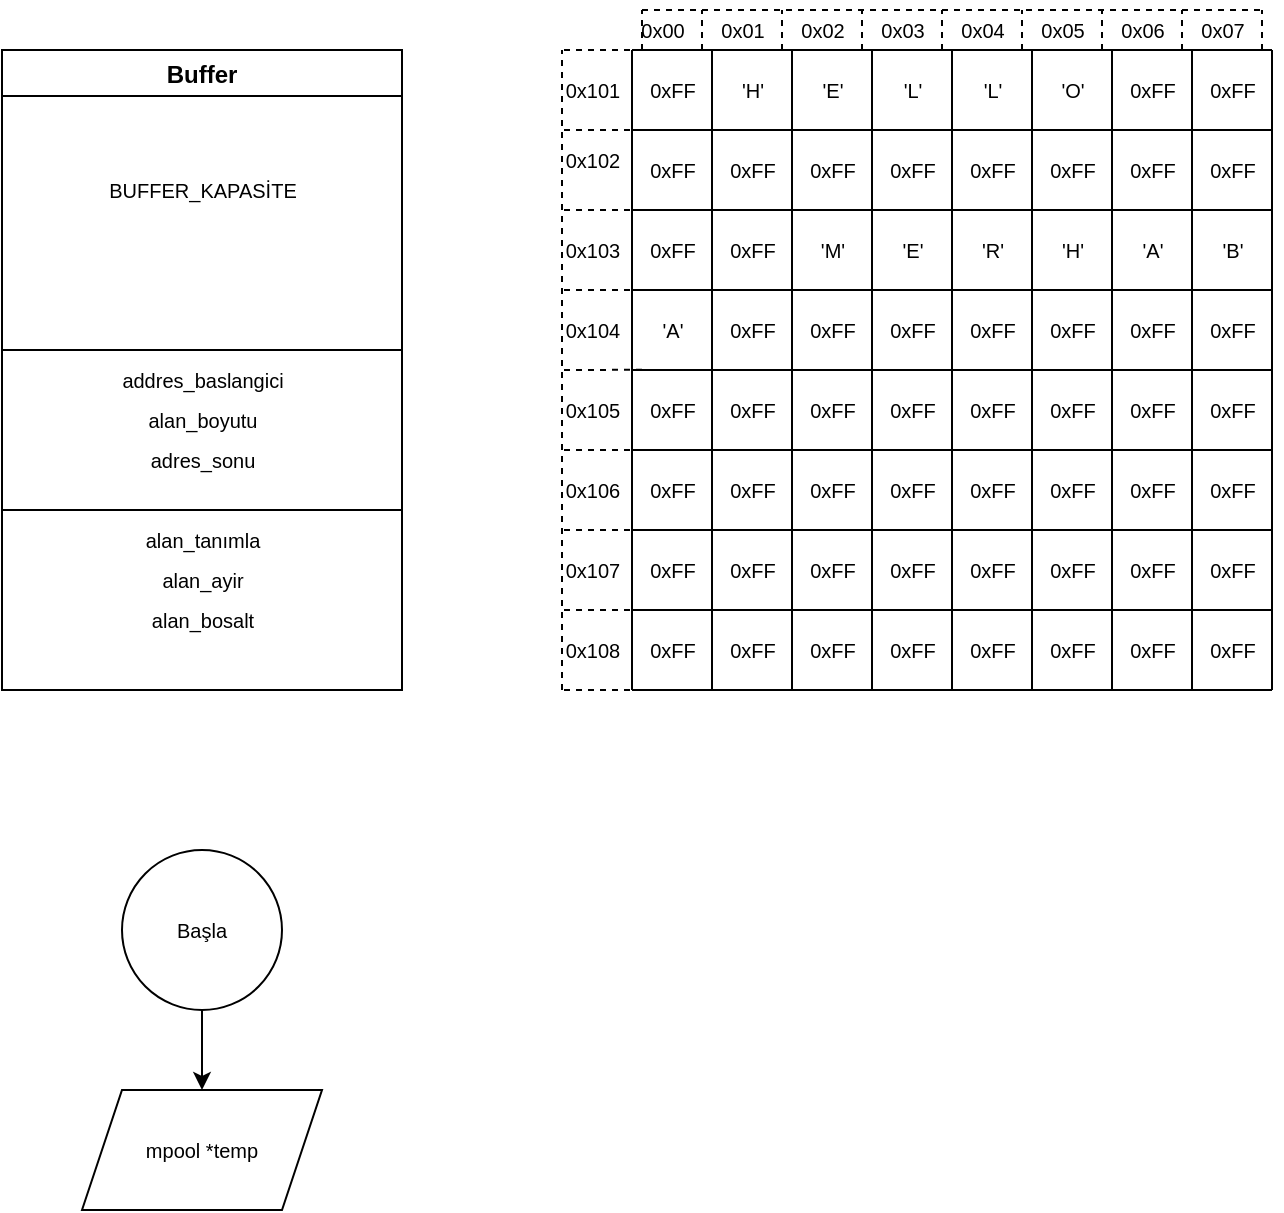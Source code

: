 <mxfile version="20.2.3" type="device"><diagram id="vnbhXjc6qAzqS4-SrgJC" name="Sayfa -1"><mxGraphModel dx="1178" dy="700" grid="1" gridSize="10" guides="1" tooltips="1" connect="1" arrows="1" fold="1" page="1" pageScale="1" pageWidth="827" pageHeight="1169" math="0" shadow="0"><root><mxCell id="0"/><mxCell id="1" parent="0"/><mxCell id="sNMOvqcMJQPz-h6b2QJm-8" value="Buffer" style="swimlane;" vertex="1" parent="1"><mxGeometry x="200" y="160" width="200" height="320" as="geometry"/></mxCell><mxCell id="sNMOvqcMJQPz-h6b2QJm-15" value="&lt;span style=&quot;font-size: 10px;&quot;&gt;alan_boyutu&lt;/span&gt;" style="text;html=1;align=center;verticalAlign=middle;resizable=0;points=[];autosize=1;strokeColor=none;fillColor=none;" vertex="1" parent="sNMOvqcMJQPz-h6b2QJm-8"><mxGeometry x="60" y="170" width="80" height="30" as="geometry"/></mxCell><mxCell id="sNMOvqcMJQPz-h6b2QJm-14" value="&lt;span style=&quot;font-size: 10px;&quot;&gt;addres_baslangici&lt;/span&gt;" style="text;html=1;align=center;verticalAlign=middle;resizable=0;points=[];autosize=1;strokeColor=none;fillColor=none;" vertex="1" parent="sNMOvqcMJQPz-h6b2QJm-8"><mxGeometry x="50" y="150" width="100" height="30" as="geometry"/></mxCell><mxCell id="sNMOvqcMJQPz-h6b2QJm-16" value="&lt;span style=&quot;font-size: 10px;&quot;&gt;adres_sonu&lt;/span&gt;" style="text;html=1;align=center;verticalAlign=middle;resizable=0;points=[];autosize=1;strokeColor=none;fillColor=none;" vertex="1" parent="sNMOvqcMJQPz-h6b2QJm-8"><mxGeometry x="60" y="190" width="80" height="30" as="geometry"/></mxCell><mxCell id="sNMOvqcMJQPz-h6b2QJm-17" value="alan_tanımla" style="text;html=1;align=center;verticalAlign=middle;resizable=0;points=[];autosize=1;strokeColor=none;fillColor=none;fontSize=10;" vertex="1" parent="sNMOvqcMJQPz-h6b2QJm-8"><mxGeometry x="60" y="230" width="80" height="30" as="geometry"/></mxCell><mxCell id="sNMOvqcMJQPz-h6b2QJm-18" value="alan_ayir" style="text;html=1;align=center;verticalAlign=middle;resizable=0;points=[];autosize=1;strokeColor=none;fillColor=none;fontSize=10;" vertex="1" parent="sNMOvqcMJQPz-h6b2QJm-8"><mxGeometry x="70" y="250" width="60" height="30" as="geometry"/></mxCell><mxCell id="sNMOvqcMJQPz-h6b2QJm-19" value="alan_bosalt" style="text;html=1;align=center;verticalAlign=middle;resizable=0;points=[];autosize=1;strokeColor=none;fillColor=none;fontSize=10;" vertex="1" parent="sNMOvqcMJQPz-h6b2QJm-8"><mxGeometry x="65" y="270" width="70" height="30" as="geometry"/></mxCell><mxCell id="sNMOvqcMJQPz-h6b2QJm-295" value="" style="endArrow=none;html=1;rounded=0;" edge="1" parent="sNMOvqcMJQPz-h6b2QJm-8"><mxGeometry width="50" height="50" relative="1" as="geometry"><mxPoint y="150" as="sourcePoint"/><mxPoint x="200" y="150" as="targetPoint"/><Array as="points"/></mxGeometry></mxCell><mxCell id="sNMOvqcMJQPz-h6b2QJm-296" value="BUFFER_KAPASİTE" style="text;html=1;align=center;verticalAlign=middle;resizable=0;points=[];autosize=1;strokeColor=none;fillColor=none;fontSize=10;" vertex="1" parent="sNMOvqcMJQPz-h6b2QJm-8"><mxGeometry x="40" y="55" width="120" height="30" as="geometry"/></mxCell><mxCell id="sNMOvqcMJQPz-h6b2QJm-13" value="" style="endArrow=none;html=1;rounded=0;" edge="1" parent="1"><mxGeometry width="50" height="50" relative="1" as="geometry"><mxPoint x="200" y="390" as="sourcePoint"/><mxPoint x="400" y="390" as="targetPoint"/><Array as="points"/></mxGeometry></mxCell><mxCell id="sNMOvqcMJQPz-h6b2QJm-254" value="" style="group" vertex="1" connectable="0" parent="1"><mxGeometry x="510" y="160" width="330" height="320" as="geometry"/></mxCell><mxCell id="sNMOvqcMJQPz-h6b2QJm-113" value="" style="group" vertex="1" connectable="0" parent="sNMOvqcMJQPz-h6b2QJm-254"><mxGeometry y="40" width="330" height="40" as="geometry"/></mxCell><mxCell id="sNMOvqcMJQPz-h6b2QJm-114" value="" style="endArrow=none;html=1;rounded=0;fontSize=10;" edge="1" parent="sNMOvqcMJQPz-h6b2QJm-113"><mxGeometry width="50" height="50" relative="1" as="geometry"><mxPoint x="5" as="sourcePoint"/><mxPoint x="325" as="targetPoint"/></mxGeometry></mxCell><mxCell id="sNMOvqcMJQPz-h6b2QJm-115" value="" style="endArrow=none;html=1;rounded=0;fontSize=10;" edge="1" parent="sNMOvqcMJQPz-h6b2QJm-113"><mxGeometry width="50" height="50" relative="1" as="geometry"><mxPoint x="5" y="40" as="sourcePoint"/><mxPoint x="5" as="targetPoint"/></mxGeometry></mxCell><mxCell id="sNMOvqcMJQPz-h6b2QJm-116" value="" style="endArrow=none;html=1;rounded=0;fontSize=10;" edge="1" parent="sNMOvqcMJQPz-h6b2QJm-113"><mxGeometry width="50" height="50" relative="1" as="geometry"><mxPoint x="5" y="40" as="sourcePoint"/><mxPoint x="325" y="40" as="targetPoint"/></mxGeometry></mxCell><mxCell id="sNMOvqcMJQPz-h6b2QJm-117" value="" style="endArrow=none;html=1;rounded=0;fontSize=10;" edge="1" parent="sNMOvqcMJQPz-h6b2QJm-113"><mxGeometry width="50" height="50" relative="1" as="geometry"><mxPoint x="45" y="40" as="sourcePoint"/><mxPoint x="45" as="targetPoint"/></mxGeometry></mxCell><mxCell id="sNMOvqcMJQPz-h6b2QJm-118" value="" style="endArrow=none;html=1;rounded=0;fontSize=10;" edge="1" parent="sNMOvqcMJQPz-h6b2QJm-113"><mxGeometry width="50" height="50" relative="1" as="geometry"><mxPoint x="85" y="40" as="sourcePoint"/><mxPoint x="85" as="targetPoint"/></mxGeometry></mxCell><mxCell id="sNMOvqcMJQPz-h6b2QJm-119" value="" style="endArrow=none;html=1;rounded=0;fontSize=10;" edge="1" parent="sNMOvqcMJQPz-h6b2QJm-113"><mxGeometry width="50" height="50" relative="1" as="geometry"><mxPoint x="125" y="40" as="sourcePoint"/><mxPoint x="125" as="targetPoint"/></mxGeometry></mxCell><mxCell id="sNMOvqcMJQPz-h6b2QJm-120" value="" style="endArrow=none;html=1;rounded=0;fontSize=10;" edge="1" parent="sNMOvqcMJQPz-h6b2QJm-113"><mxGeometry width="50" height="50" relative="1" as="geometry"><mxPoint x="165" y="40" as="sourcePoint"/><mxPoint x="165" as="targetPoint"/></mxGeometry></mxCell><mxCell id="sNMOvqcMJQPz-h6b2QJm-121" value="" style="endArrow=none;html=1;rounded=0;fontSize=10;" edge="1" parent="sNMOvqcMJQPz-h6b2QJm-113"><mxGeometry width="50" height="50" relative="1" as="geometry"><mxPoint x="205" y="40" as="sourcePoint"/><mxPoint x="205" as="targetPoint"/></mxGeometry></mxCell><mxCell id="sNMOvqcMJQPz-h6b2QJm-122" value="" style="endArrow=none;html=1;rounded=0;fontSize=10;" edge="1" parent="sNMOvqcMJQPz-h6b2QJm-113"><mxGeometry width="50" height="50" relative="1" as="geometry"><mxPoint x="245" y="40" as="sourcePoint"/><mxPoint x="245" as="targetPoint"/></mxGeometry></mxCell><mxCell id="sNMOvqcMJQPz-h6b2QJm-123" value="" style="endArrow=none;html=1;rounded=0;fontSize=10;" edge="1" parent="sNMOvqcMJQPz-h6b2QJm-113"><mxGeometry width="50" height="50" relative="1" as="geometry"><mxPoint x="285" y="40" as="sourcePoint"/><mxPoint x="285" as="targetPoint"/></mxGeometry></mxCell><mxCell id="sNMOvqcMJQPz-h6b2QJm-124" value="" style="endArrow=none;html=1;rounded=0;fontSize=10;" edge="1" parent="sNMOvqcMJQPz-h6b2QJm-113"><mxGeometry width="50" height="50" relative="1" as="geometry"><mxPoint x="325" y="40" as="sourcePoint"/><mxPoint x="325" as="targetPoint"/></mxGeometry></mxCell><mxCell id="sNMOvqcMJQPz-h6b2QJm-125" value="0xFF" style="text;html=1;align=center;verticalAlign=middle;resizable=0;points=[];autosize=1;strokeColor=none;fillColor=none;fontSize=10;" vertex="1" parent="sNMOvqcMJQPz-h6b2QJm-113"><mxGeometry y="5" width="50" height="30" as="geometry"/></mxCell><mxCell id="sNMOvqcMJQPz-h6b2QJm-126" value="0xFF" style="text;html=1;align=center;verticalAlign=middle;resizable=0;points=[];autosize=1;strokeColor=none;fillColor=none;fontSize=10;" vertex="1" parent="sNMOvqcMJQPz-h6b2QJm-113"><mxGeometry x="40" y="5" width="50" height="30" as="geometry"/></mxCell><mxCell id="sNMOvqcMJQPz-h6b2QJm-127" value="0xFF" style="text;html=1;align=center;verticalAlign=middle;resizable=0;points=[];autosize=1;strokeColor=none;fillColor=none;fontSize=10;" vertex="1" parent="sNMOvqcMJQPz-h6b2QJm-113"><mxGeometry x="80" y="5" width="50" height="30" as="geometry"/></mxCell><mxCell id="sNMOvqcMJQPz-h6b2QJm-128" value="0xFF" style="text;html=1;align=center;verticalAlign=middle;resizable=0;points=[];autosize=1;strokeColor=none;fillColor=none;fontSize=10;" vertex="1" parent="sNMOvqcMJQPz-h6b2QJm-113"><mxGeometry x="120" y="5" width="50" height="30" as="geometry"/></mxCell><mxCell id="sNMOvqcMJQPz-h6b2QJm-129" value="0xFF" style="text;html=1;align=center;verticalAlign=middle;resizable=0;points=[];autosize=1;strokeColor=none;fillColor=none;fontSize=10;" vertex="1" parent="sNMOvqcMJQPz-h6b2QJm-113"><mxGeometry x="160" y="5" width="50" height="30" as="geometry"/></mxCell><mxCell id="sNMOvqcMJQPz-h6b2QJm-130" value="0xFF" style="text;html=1;align=center;verticalAlign=middle;resizable=0;points=[];autosize=1;strokeColor=none;fillColor=none;fontSize=10;" vertex="1" parent="sNMOvqcMJQPz-h6b2QJm-113"><mxGeometry x="200" y="5" width="50" height="30" as="geometry"/></mxCell><mxCell id="sNMOvqcMJQPz-h6b2QJm-131" value="0xFF" style="text;html=1;align=center;verticalAlign=middle;resizable=0;points=[];autosize=1;strokeColor=none;fillColor=none;fontSize=10;" vertex="1" parent="sNMOvqcMJQPz-h6b2QJm-113"><mxGeometry x="240" y="5" width="50" height="30" as="geometry"/></mxCell><mxCell id="sNMOvqcMJQPz-h6b2QJm-132" value="0xFF" style="text;html=1;align=center;verticalAlign=middle;resizable=0;points=[];autosize=1;strokeColor=none;fillColor=none;fontSize=10;" vertex="1" parent="sNMOvqcMJQPz-h6b2QJm-113"><mxGeometry x="280" y="5" width="50" height="30" as="geometry"/></mxCell><mxCell id="sNMOvqcMJQPz-h6b2QJm-133" value="" style="group" vertex="1" connectable="0" parent="sNMOvqcMJQPz-h6b2QJm-254"><mxGeometry y="80" width="330" height="40" as="geometry"/></mxCell><mxCell id="sNMOvqcMJQPz-h6b2QJm-134" value="" style="endArrow=none;html=1;rounded=0;fontSize=10;" edge="1" parent="sNMOvqcMJQPz-h6b2QJm-133"><mxGeometry width="50" height="50" relative="1" as="geometry"><mxPoint x="5" as="sourcePoint"/><mxPoint x="325" as="targetPoint"/></mxGeometry></mxCell><mxCell id="sNMOvqcMJQPz-h6b2QJm-135" value="" style="endArrow=none;html=1;rounded=0;fontSize=10;" edge="1" parent="sNMOvqcMJQPz-h6b2QJm-133"><mxGeometry width="50" height="50" relative="1" as="geometry"><mxPoint x="5" y="40" as="sourcePoint"/><mxPoint x="5" as="targetPoint"/></mxGeometry></mxCell><mxCell id="sNMOvqcMJQPz-h6b2QJm-136" value="" style="endArrow=none;html=1;rounded=0;fontSize=10;" edge="1" parent="sNMOvqcMJQPz-h6b2QJm-133"><mxGeometry width="50" height="50" relative="1" as="geometry"><mxPoint x="5" y="40" as="sourcePoint"/><mxPoint x="325" y="40" as="targetPoint"/></mxGeometry></mxCell><mxCell id="sNMOvqcMJQPz-h6b2QJm-137" value="" style="endArrow=none;html=1;rounded=0;fontSize=10;" edge="1" parent="sNMOvqcMJQPz-h6b2QJm-133"><mxGeometry width="50" height="50" relative="1" as="geometry"><mxPoint x="45" y="40" as="sourcePoint"/><mxPoint x="45" as="targetPoint"/></mxGeometry></mxCell><mxCell id="sNMOvqcMJQPz-h6b2QJm-138" value="" style="endArrow=none;html=1;rounded=0;fontSize=10;" edge="1" parent="sNMOvqcMJQPz-h6b2QJm-133"><mxGeometry width="50" height="50" relative="1" as="geometry"><mxPoint x="85" y="40" as="sourcePoint"/><mxPoint x="85" as="targetPoint"/></mxGeometry></mxCell><mxCell id="sNMOvqcMJQPz-h6b2QJm-139" value="" style="endArrow=none;html=1;rounded=0;fontSize=10;" edge="1" parent="sNMOvqcMJQPz-h6b2QJm-133"><mxGeometry width="50" height="50" relative="1" as="geometry"><mxPoint x="125" y="40" as="sourcePoint"/><mxPoint x="125" as="targetPoint"/></mxGeometry></mxCell><mxCell id="sNMOvqcMJQPz-h6b2QJm-140" value="" style="endArrow=none;html=1;rounded=0;fontSize=10;" edge="1" parent="sNMOvqcMJQPz-h6b2QJm-133"><mxGeometry width="50" height="50" relative="1" as="geometry"><mxPoint x="165" y="40" as="sourcePoint"/><mxPoint x="165" as="targetPoint"/></mxGeometry></mxCell><mxCell id="sNMOvqcMJQPz-h6b2QJm-141" value="" style="endArrow=none;html=1;rounded=0;fontSize=10;" edge="1" parent="sNMOvqcMJQPz-h6b2QJm-133"><mxGeometry width="50" height="50" relative="1" as="geometry"><mxPoint x="205" y="40" as="sourcePoint"/><mxPoint x="205" as="targetPoint"/></mxGeometry></mxCell><mxCell id="sNMOvqcMJQPz-h6b2QJm-142" value="" style="endArrow=none;html=1;rounded=0;fontSize=10;" edge="1" parent="sNMOvqcMJQPz-h6b2QJm-133"><mxGeometry width="50" height="50" relative="1" as="geometry"><mxPoint x="245" y="40" as="sourcePoint"/><mxPoint x="245" as="targetPoint"/></mxGeometry></mxCell><mxCell id="sNMOvqcMJQPz-h6b2QJm-143" value="" style="endArrow=none;html=1;rounded=0;fontSize=10;" edge="1" parent="sNMOvqcMJQPz-h6b2QJm-133"><mxGeometry width="50" height="50" relative="1" as="geometry"><mxPoint x="285" y="40" as="sourcePoint"/><mxPoint x="285" as="targetPoint"/></mxGeometry></mxCell><mxCell id="sNMOvqcMJQPz-h6b2QJm-144" value="" style="endArrow=none;html=1;rounded=0;fontSize=10;" edge="1" parent="sNMOvqcMJQPz-h6b2QJm-133"><mxGeometry width="50" height="50" relative="1" as="geometry"><mxPoint x="325" y="40" as="sourcePoint"/><mxPoint x="325" as="targetPoint"/></mxGeometry></mxCell><mxCell id="sNMOvqcMJQPz-h6b2QJm-145" value="0xFF" style="text;html=1;align=center;verticalAlign=middle;resizable=0;points=[];autosize=1;strokeColor=none;fillColor=none;fontSize=10;" vertex="1" parent="sNMOvqcMJQPz-h6b2QJm-133"><mxGeometry y="5" width="50" height="30" as="geometry"/></mxCell><mxCell id="sNMOvqcMJQPz-h6b2QJm-146" value="0xFF" style="text;html=1;align=center;verticalAlign=middle;resizable=0;points=[];autosize=1;strokeColor=none;fillColor=none;fontSize=10;" vertex="1" parent="sNMOvqcMJQPz-h6b2QJm-133"><mxGeometry x="40" y="5" width="50" height="30" as="geometry"/></mxCell><mxCell id="sNMOvqcMJQPz-h6b2QJm-147" value="'M'" style="text;html=1;align=center;verticalAlign=middle;resizable=0;points=[];autosize=1;strokeColor=none;fillColor=none;fontSize=10;" vertex="1" parent="sNMOvqcMJQPz-h6b2QJm-133"><mxGeometry x="85" y="5" width="40" height="30" as="geometry"/></mxCell><mxCell id="sNMOvqcMJQPz-h6b2QJm-148" value="'E'" style="text;html=1;align=center;verticalAlign=middle;resizable=0;points=[];autosize=1;strokeColor=none;fillColor=none;fontSize=10;" vertex="1" parent="sNMOvqcMJQPz-h6b2QJm-133"><mxGeometry x="130" y="5" width="30" height="30" as="geometry"/></mxCell><mxCell id="sNMOvqcMJQPz-h6b2QJm-149" value="'R'" style="text;html=1;align=center;verticalAlign=middle;resizable=0;points=[];autosize=1;strokeColor=none;fillColor=none;fontSize=10;" vertex="1" parent="sNMOvqcMJQPz-h6b2QJm-133"><mxGeometry x="170" y="5" width="30" height="30" as="geometry"/></mxCell><mxCell id="sNMOvqcMJQPz-h6b2QJm-150" value="'H'" style="text;html=1;align=center;verticalAlign=middle;resizable=0;points=[];autosize=1;strokeColor=none;fillColor=none;fontSize=10;" vertex="1" parent="sNMOvqcMJQPz-h6b2QJm-133"><mxGeometry x="210" y="5" width="30" height="30" as="geometry"/></mxCell><mxCell id="sNMOvqcMJQPz-h6b2QJm-151" value="'A'" style="text;html=1;align=center;verticalAlign=middle;resizable=0;points=[];autosize=1;strokeColor=none;fillColor=none;fontSize=10;" vertex="1" parent="sNMOvqcMJQPz-h6b2QJm-133"><mxGeometry x="250" y="5" width="30" height="30" as="geometry"/></mxCell><mxCell id="sNMOvqcMJQPz-h6b2QJm-152" value="'B'" style="text;html=1;align=center;verticalAlign=middle;resizable=0;points=[];autosize=1;strokeColor=none;fillColor=none;fontSize=10;" vertex="1" parent="sNMOvqcMJQPz-h6b2QJm-133"><mxGeometry x="290" y="5" width="30" height="30" as="geometry"/></mxCell><mxCell id="sNMOvqcMJQPz-h6b2QJm-153" value="" style="group" vertex="1" connectable="0" parent="sNMOvqcMJQPz-h6b2QJm-254"><mxGeometry y="120" width="330" height="40" as="geometry"/></mxCell><mxCell id="sNMOvqcMJQPz-h6b2QJm-154" value="" style="endArrow=none;html=1;rounded=0;fontSize=10;" edge="1" parent="sNMOvqcMJQPz-h6b2QJm-153"><mxGeometry width="50" height="50" relative="1" as="geometry"><mxPoint x="5" as="sourcePoint"/><mxPoint x="325" as="targetPoint"/></mxGeometry></mxCell><mxCell id="sNMOvqcMJQPz-h6b2QJm-155" value="" style="endArrow=none;html=1;rounded=0;fontSize=10;" edge="1" parent="sNMOvqcMJQPz-h6b2QJm-153"><mxGeometry width="50" height="50" relative="1" as="geometry"><mxPoint x="5" y="40" as="sourcePoint"/><mxPoint x="5" as="targetPoint"/></mxGeometry></mxCell><mxCell id="sNMOvqcMJQPz-h6b2QJm-156" value="" style="endArrow=none;html=1;rounded=0;fontSize=10;" edge="1" parent="sNMOvqcMJQPz-h6b2QJm-153"><mxGeometry width="50" height="50" relative="1" as="geometry"><mxPoint x="5" y="40" as="sourcePoint"/><mxPoint x="325" y="40" as="targetPoint"/></mxGeometry></mxCell><mxCell id="sNMOvqcMJQPz-h6b2QJm-157" value="" style="endArrow=none;html=1;rounded=0;fontSize=10;" edge="1" parent="sNMOvqcMJQPz-h6b2QJm-153"><mxGeometry width="50" height="50" relative="1" as="geometry"><mxPoint x="45" y="40" as="sourcePoint"/><mxPoint x="45" as="targetPoint"/></mxGeometry></mxCell><mxCell id="sNMOvqcMJQPz-h6b2QJm-158" value="" style="endArrow=none;html=1;rounded=0;fontSize=10;" edge="1" parent="sNMOvqcMJQPz-h6b2QJm-153"><mxGeometry width="50" height="50" relative="1" as="geometry"><mxPoint x="85" y="40" as="sourcePoint"/><mxPoint x="85" as="targetPoint"/></mxGeometry></mxCell><mxCell id="sNMOvqcMJQPz-h6b2QJm-159" value="" style="endArrow=none;html=1;rounded=0;fontSize=10;" edge="1" parent="sNMOvqcMJQPz-h6b2QJm-153"><mxGeometry width="50" height="50" relative="1" as="geometry"><mxPoint x="125" y="40" as="sourcePoint"/><mxPoint x="125" as="targetPoint"/></mxGeometry></mxCell><mxCell id="sNMOvqcMJQPz-h6b2QJm-160" value="" style="endArrow=none;html=1;rounded=0;fontSize=10;" edge="1" parent="sNMOvqcMJQPz-h6b2QJm-153"><mxGeometry width="50" height="50" relative="1" as="geometry"><mxPoint x="165" y="40" as="sourcePoint"/><mxPoint x="165" as="targetPoint"/></mxGeometry></mxCell><mxCell id="sNMOvqcMJQPz-h6b2QJm-161" value="" style="endArrow=none;html=1;rounded=0;fontSize=10;" edge="1" parent="sNMOvqcMJQPz-h6b2QJm-153"><mxGeometry width="50" height="50" relative="1" as="geometry"><mxPoint x="205" y="40" as="sourcePoint"/><mxPoint x="205" as="targetPoint"/></mxGeometry></mxCell><mxCell id="sNMOvqcMJQPz-h6b2QJm-162" value="" style="endArrow=none;html=1;rounded=0;fontSize=10;" edge="1" parent="sNMOvqcMJQPz-h6b2QJm-153"><mxGeometry width="50" height="50" relative="1" as="geometry"><mxPoint x="245" y="40" as="sourcePoint"/><mxPoint x="245" as="targetPoint"/></mxGeometry></mxCell><mxCell id="sNMOvqcMJQPz-h6b2QJm-163" value="" style="endArrow=none;html=1;rounded=0;fontSize=10;" edge="1" parent="sNMOvqcMJQPz-h6b2QJm-153"><mxGeometry width="50" height="50" relative="1" as="geometry"><mxPoint x="285" y="40" as="sourcePoint"/><mxPoint x="285" as="targetPoint"/></mxGeometry></mxCell><mxCell id="sNMOvqcMJQPz-h6b2QJm-164" value="" style="endArrow=none;html=1;rounded=0;fontSize=10;" edge="1" parent="sNMOvqcMJQPz-h6b2QJm-153"><mxGeometry width="50" height="50" relative="1" as="geometry"><mxPoint x="325" y="40" as="sourcePoint"/><mxPoint x="325" as="targetPoint"/></mxGeometry></mxCell><mxCell id="sNMOvqcMJQPz-h6b2QJm-165" value="'A'" style="text;html=1;align=center;verticalAlign=middle;resizable=0;points=[];autosize=1;strokeColor=none;fillColor=none;fontSize=10;" vertex="1" parent="sNMOvqcMJQPz-h6b2QJm-153"><mxGeometry x="10" y="5" width="30" height="30" as="geometry"/></mxCell><mxCell id="sNMOvqcMJQPz-h6b2QJm-166" value="0xFF" style="text;html=1;align=center;verticalAlign=middle;resizable=0;points=[];autosize=1;strokeColor=none;fillColor=none;fontSize=10;" vertex="1" parent="sNMOvqcMJQPz-h6b2QJm-153"><mxGeometry x="40" y="5" width="50" height="30" as="geometry"/></mxCell><mxCell id="sNMOvqcMJQPz-h6b2QJm-167" value="0xFF" style="text;html=1;align=center;verticalAlign=middle;resizable=0;points=[];autosize=1;strokeColor=none;fillColor=none;fontSize=10;" vertex="1" parent="sNMOvqcMJQPz-h6b2QJm-153"><mxGeometry x="80" y="5" width="50" height="30" as="geometry"/></mxCell><mxCell id="sNMOvqcMJQPz-h6b2QJm-168" value="0xFF" style="text;html=1;align=center;verticalAlign=middle;resizable=0;points=[];autosize=1;strokeColor=none;fillColor=none;fontSize=10;" vertex="1" parent="sNMOvqcMJQPz-h6b2QJm-153"><mxGeometry x="120" y="5" width="50" height="30" as="geometry"/></mxCell><mxCell id="sNMOvqcMJQPz-h6b2QJm-169" value="0xFF" style="text;html=1;align=center;verticalAlign=middle;resizable=0;points=[];autosize=1;strokeColor=none;fillColor=none;fontSize=10;" vertex="1" parent="sNMOvqcMJQPz-h6b2QJm-153"><mxGeometry x="160" y="5" width="50" height="30" as="geometry"/></mxCell><mxCell id="sNMOvqcMJQPz-h6b2QJm-170" value="0xFF" style="text;html=1;align=center;verticalAlign=middle;resizable=0;points=[];autosize=1;strokeColor=none;fillColor=none;fontSize=10;" vertex="1" parent="sNMOvqcMJQPz-h6b2QJm-153"><mxGeometry x="200" y="5" width="50" height="30" as="geometry"/></mxCell><mxCell id="sNMOvqcMJQPz-h6b2QJm-171" value="0xFF" style="text;html=1;align=center;verticalAlign=middle;resizable=0;points=[];autosize=1;strokeColor=none;fillColor=none;fontSize=10;" vertex="1" parent="sNMOvqcMJQPz-h6b2QJm-153"><mxGeometry x="240" y="5" width="50" height="30" as="geometry"/></mxCell><mxCell id="sNMOvqcMJQPz-h6b2QJm-172" value="0xFF" style="text;html=1;align=center;verticalAlign=middle;resizable=0;points=[];autosize=1;strokeColor=none;fillColor=none;fontSize=10;" vertex="1" parent="sNMOvqcMJQPz-h6b2QJm-153"><mxGeometry x="280" y="5" width="50" height="30" as="geometry"/></mxCell><mxCell id="sNMOvqcMJQPz-h6b2QJm-173" value="" style="group" vertex="1" connectable="0" parent="sNMOvqcMJQPz-h6b2QJm-254"><mxGeometry y="160" width="330" height="40" as="geometry"/></mxCell><mxCell id="sNMOvqcMJQPz-h6b2QJm-174" value="" style="endArrow=none;html=1;rounded=0;fontSize=10;" edge="1" parent="sNMOvqcMJQPz-h6b2QJm-173"><mxGeometry width="50" height="50" relative="1" as="geometry"><mxPoint x="5" as="sourcePoint"/><mxPoint x="325" as="targetPoint"/></mxGeometry></mxCell><mxCell id="sNMOvqcMJQPz-h6b2QJm-175" value="" style="endArrow=none;html=1;rounded=0;fontSize=10;" edge="1" parent="sNMOvqcMJQPz-h6b2QJm-173"><mxGeometry width="50" height="50" relative="1" as="geometry"><mxPoint x="5" y="40" as="sourcePoint"/><mxPoint x="5" as="targetPoint"/></mxGeometry></mxCell><mxCell id="sNMOvqcMJQPz-h6b2QJm-176" value="" style="endArrow=none;html=1;rounded=0;fontSize=10;" edge="1" parent="sNMOvqcMJQPz-h6b2QJm-173"><mxGeometry width="50" height="50" relative="1" as="geometry"><mxPoint x="5" y="40" as="sourcePoint"/><mxPoint x="325" y="40" as="targetPoint"/></mxGeometry></mxCell><mxCell id="sNMOvqcMJQPz-h6b2QJm-177" value="" style="endArrow=none;html=1;rounded=0;fontSize=10;" edge="1" parent="sNMOvqcMJQPz-h6b2QJm-173"><mxGeometry width="50" height="50" relative="1" as="geometry"><mxPoint x="45" y="40" as="sourcePoint"/><mxPoint x="45" as="targetPoint"/></mxGeometry></mxCell><mxCell id="sNMOvqcMJQPz-h6b2QJm-178" value="" style="endArrow=none;html=1;rounded=0;fontSize=10;" edge="1" parent="sNMOvqcMJQPz-h6b2QJm-173"><mxGeometry width="50" height="50" relative="1" as="geometry"><mxPoint x="85" y="40" as="sourcePoint"/><mxPoint x="85" as="targetPoint"/></mxGeometry></mxCell><mxCell id="sNMOvqcMJQPz-h6b2QJm-179" value="" style="endArrow=none;html=1;rounded=0;fontSize=10;" edge="1" parent="sNMOvqcMJQPz-h6b2QJm-173"><mxGeometry width="50" height="50" relative="1" as="geometry"><mxPoint x="125" y="40" as="sourcePoint"/><mxPoint x="125" as="targetPoint"/></mxGeometry></mxCell><mxCell id="sNMOvqcMJQPz-h6b2QJm-180" value="" style="endArrow=none;html=1;rounded=0;fontSize=10;" edge="1" parent="sNMOvqcMJQPz-h6b2QJm-173"><mxGeometry width="50" height="50" relative="1" as="geometry"><mxPoint x="165" y="40" as="sourcePoint"/><mxPoint x="165" as="targetPoint"/></mxGeometry></mxCell><mxCell id="sNMOvqcMJQPz-h6b2QJm-181" value="" style="endArrow=none;html=1;rounded=0;fontSize=10;" edge="1" parent="sNMOvqcMJQPz-h6b2QJm-173"><mxGeometry width="50" height="50" relative="1" as="geometry"><mxPoint x="205" y="40" as="sourcePoint"/><mxPoint x="205" as="targetPoint"/></mxGeometry></mxCell><mxCell id="sNMOvqcMJQPz-h6b2QJm-182" value="" style="endArrow=none;html=1;rounded=0;fontSize=10;" edge="1" parent="sNMOvqcMJQPz-h6b2QJm-173"><mxGeometry width="50" height="50" relative="1" as="geometry"><mxPoint x="245" y="40" as="sourcePoint"/><mxPoint x="245" as="targetPoint"/></mxGeometry></mxCell><mxCell id="sNMOvqcMJQPz-h6b2QJm-183" value="" style="endArrow=none;html=1;rounded=0;fontSize=10;" edge="1" parent="sNMOvqcMJQPz-h6b2QJm-173"><mxGeometry width="50" height="50" relative="1" as="geometry"><mxPoint x="285" y="40" as="sourcePoint"/><mxPoint x="285" as="targetPoint"/></mxGeometry></mxCell><mxCell id="sNMOvqcMJQPz-h6b2QJm-184" value="" style="endArrow=none;html=1;rounded=0;fontSize=10;" edge="1" parent="sNMOvqcMJQPz-h6b2QJm-173"><mxGeometry width="50" height="50" relative="1" as="geometry"><mxPoint x="325" y="40" as="sourcePoint"/><mxPoint x="325" as="targetPoint"/></mxGeometry></mxCell><mxCell id="sNMOvqcMJQPz-h6b2QJm-185" value="0xFF" style="text;html=1;align=center;verticalAlign=middle;resizable=0;points=[];autosize=1;strokeColor=none;fillColor=none;fontSize=10;" vertex="1" parent="sNMOvqcMJQPz-h6b2QJm-173"><mxGeometry y="5" width="50" height="30" as="geometry"/></mxCell><mxCell id="sNMOvqcMJQPz-h6b2QJm-186" value="0xFF" style="text;html=1;align=center;verticalAlign=middle;resizable=0;points=[];autosize=1;strokeColor=none;fillColor=none;fontSize=10;" vertex="1" parent="sNMOvqcMJQPz-h6b2QJm-173"><mxGeometry x="40" y="5" width="50" height="30" as="geometry"/></mxCell><mxCell id="sNMOvqcMJQPz-h6b2QJm-187" value="0xFF" style="text;html=1;align=center;verticalAlign=middle;resizable=0;points=[];autosize=1;strokeColor=none;fillColor=none;fontSize=10;" vertex="1" parent="sNMOvqcMJQPz-h6b2QJm-173"><mxGeometry x="80" y="5" width="50" height="30" as="geometry"/></mxCell><mxCell id="sNMOvqcMJQPz-h6b2QJm-188" value="0xFF" style="text;html=1;align=center;verticalAlign=middle;resizable=0;points=[];autosize=1;strokeColor=none;fillColor=none;fontSize=10;" vertex="1" parent="sNMOvqcMJQPz-h6b2QJm-173"><mxGeometry x="120" y="5" width="50" height="30" as="geometry"/></mxCell><mxCell id="sNMOvqcMJQPz-h6b2QJm-189" value="0xFF" style="text;html=1;align=center;verticalAlign=middle;resizable=0;points=[];autosize=1;strokeColor=none;fillColor=none;fontSize=10;" vertex="1" parent="sNMOvqcMJQPz-h6b2QJm-173"><mxGeometry x="160" y="5" width="50" height="30" as="geometry"/></mxCell><mxCell id="sNMOvqcMJQPz-h6b2QJm-190" value="0xFF" style="text;html=1;align=center;verticalAlign=middle;resizable=0;points=[];autosize=1;strokeColor=none;fillColor=none;fontSize=10;" vertex="1" parent="sNMOvqcMJQPz-h6b2QJm-173"><mxGeometry x="200" y="5" width="50" height="30" as="geometry"/></mxCell><mxCell id="sNMOvqcMJQPz-h6b2QJm-191" value="0xFF" style="text;html=1;align=center;verticalAlign=middle;resizable=0;points=[];autosize=1;strokeColor=none;fillColor=none;fontSize=10;" vertex="1" parent="sNMOvqcMJQPz-h6b2QJm-173"><mxGeometry x="240" y="5" width="50" height="30" as="geometry"/></mxCell><mxCell id="sNMOvqcMJQPz-h6b2QJm-192" value="0xFF" style="text;html=1;align=center;verticalAlign=middle;resizable=0;points=[];autosize=1;strokeColor=none;fillColor=none;fontSize=10;" vertex="1" parent="sNMOvqcMJQPz-h6b2QJm-173"><mxGeometry x="280" y="5" width="50" height="30" as="geometry"/></mxCell><mxCell id="sNMOvqcMJQPz-h6b2QJm-193" value="" style="group" vertex="1" connectable="0" parent="sNMOvqcMJQPz-h6b2QJm-254"><mxGeometry y="200" width="330" height="40" as="geometry"/></mxCell><mxCell id="sNMOvqcMJQPz-h6b2QJm-194" value="" style="endArrow=none;html=1;rounded=0;fontSize=10;" edge="1" parent="sNMOvqcMJQPz-h6b2QJm-193"><mxGeometry width="50" height="50" relative="1" as="geometry"><mxPoint x="5" as="sourcePoint"/><mxPoint x="325" as="targetPoint"/></mxGeometry></mxCell><mxCell id="sNMOvqcMJQPz-h6b2QJm-195" value="" style="endArrow=none;html=1;rounded=0;fontSize=10;" edge="1" parent="sNMOvqcMJQPz-h6b2QJm-193"><mxGeometry width="50" height="50" relative="1" as="geometry"><mxPoint x="5" y="40" as="sourcePoint"/><mxPoint x="5" as="targetPoint"/></mxGeometry></mxCell><mxCell id="sNMOvqcMJQPz-h6b2QJm-196" value="" style="endArrow=none;html=1;rounded=0;fontSize=10;" edge="1" parent="sNMOvqcMJQPz-h6b2QJm-193"><mxGeometry width="50" height="50" relative="1" as="geometry"><mxPoint x="5" y="40" as="sourcePoint"/><mxPoint x="325" y="40" as="targetPoint"/></mxGeometry></mxCell><mxCell id="sNMOvqcMJQPz-h6b2QJm-197" value="" style="endArrow=none;html=1;rounded=0;fontSize=10;" edge="1" parent="sNMOvqcMJQPz-h6b2QJm-193"><mxGeometry width="50" height="50" relative="1" as="geometry"><mxPoint x="45" y="40" as="sourcePoint"/><mxPoint x="45" as="targetPoint"/></mxGeometry></mxCell><mxCell id="sNMOvqcMJQPz-h6b2QJm-198" value="" style="endArrow=none;html=1;rounded=0;fontSize=10;" edge="1" parent="sNMOvqcMJQPz-h6b2QJm-193"><mxGeometry width="50" height="50" relative="1" as="geometry"><mxPoint x="85" y="40" as="sourcePoint"/><mxPoint x="85" as="targetPoint"/></mxGeometry></mxCell><mxCell id="sNMOvqcMJQPz-h6b2QJm-199" value="" style="endArrow=none;html=1;rounded=0;fontSize=10;" edge="1" parent="sNMOvqcMJQPz-h6b2QJm-193"><mxGeometry width="50" height="50" relative="1" as="geometry"><mxPoint x="125" y="40" as="sourcePoint"/><mxPoint x="125" as="targetPoint"/></mxGeometry></mxCell><mxCell id="sNMOvqcMJQPz-h6b2QJm-200" value="" style="endArrow=none;html=1;rounded=0;fontSize=10;" edge="1" parent="sNMOvqcMJQPz-h6b2QJm-193"><mxGeometry width="50" height="50" relative="1" as="geometry"><mxPoint x="165" y="40" as="sourcePoint"/><mxPoint x="165" as="targetPoint"/></mxGeometry></mxCell><mxCell id="sNMOvqcMJQPz-h6b2QJm-201" value="" style="endArrow=none;html=1;rounded=0;fontSize=10;" edge="1" parent="sNMOvqcMJQPz-h6b2QJm-193"><mxGeometry width="50" height="50" relative="1" as="geometry"><mxPoint x="205" y="40" as="sourcePoint"/><mxPoint x="205" as="targetPoint"/></mxGeometry></mxCell><mxCell id="sNMOvqcMJQPz-h6b2QJm-202" value="" style="endArrow=none;html=1;rounded=0;fontSize=10;" edge="1" parent="sNMOvqcMJQPz-h6b2QJm-193"><mxGeometry width="50" height="50" relative="1" as="geometry"><mxPoint x="245" y="40" as="sourcePoint"/><mxPoint x="245" as="targetPoint"/></mxGeometry></mxCell><mxCell id="sNMOvqcMJQPz-h6b2QJm-203" value="" style="endArrow=none;html=1;rounded=0;fontSize=10;" edge="1" parent="sNMOvqcMJQPz-h6b2QJm-193"><mxGeometry width="50" height="50" relative="1" as="geometry"><mxPoint x="285" y="40" as="sourcePoint"/><mxPoint x="285" as="targetPoint"/></mxGeometry></mxCell><mxCell id="sNMOvqcMJQPz-h6b2QJm-204" value="" style="endArrow=none;html=1;rounded=0;fontSize=10;" edge="1" parent="sNMOvqcMJQPz-h6b2QJm-193"><mxGeometry width="50" height="50" relative="1" as="geometry"><mxPoint x="325" y="40" as="sourcePoint"/><mxPoint x="325" as="targetPoint"/></mxGeometry></mxCell><mxCell id="sNMOvqcMJQPz-h6b2QJm-205" value="0xFF" style="text;html=1;align=center;verticalAlign=middle;resizable=0;points=[];autosize=1;strokeColor=none;fillColor=none;fontSize=10;" vertex="1" parent="sNMOvqcMJQPz-h6b2QJm-193"><mxGeometry y="5" width="50" height="30" as="geometry"/></mxCell><mxCell id="sNMOvqcMJQPz-h6b2QJm-206" value="0xFF" style="text;html=1;align=center;verticalAlign=middle;resizable=0;points=[];autosize=1;strokeColor=none;fillColor=none;fontSize=10;" vertex="1" parent="sNMOvqcMJQPz-h6b2QJm-193"><mxGeometry x="40" y="5" width="50" height="30" as="geometry"/></mxCell><mxCell id="sNMOvqcMJQPz-h6b2QJm-207" value="0xFF" style="text;html=1;align=center;verticalAlign=middle;resizable=0;points=[];autosize=1;strokeColor=none;fillColor=none;fontSize=10;" vertex="1" parent="sNMOvqcMJQPz-h6b2QJm-193"><mxGeometry x="80" y="5" width="50" height="30" as="geometry"/></mxCell><mxCell id="sNMOvqcMJQPz-h6b2QJm-208" value="0xFF" style="text;html=1;align=center;verticalAlign=middle;resizable=0;points=[];autosize=1;strokeColor=none;fillColor=none;fontSize=10;" vertex="1" parent="sNMOvqcMJQPz-h6b2QJm-193"><mxGeometry x="120" y="5" width="50" height="30" as="geometry"/></mxCell><mxCell id="sNMOvqcMJQPz-h6b2QJm-209" value="0xFF" style="text;html=1;align=center;verticalAlign=middle;resizable=0;points=[];autosize=1;strokeColor=none;fillColor=none;fontSize=10;" vertex="1" parent="sNMOvqcMJQPz-h6b2QJm-193"><mxGeometry x="160" y="5" width="50" height="30" as="geometry"/></mxCell><mxCell id="sNMOvqcMJQPz-h6b2QJm-210" value="0xFF" style="text;html=1;align=center;verticalAlign=middle;resizable=0;points=[];autosize=1;strokeColor=none;fillColor=none;fontSize=10;" vertex="1" parent="sNMOvqcMJQPz-h6b2QJm-193"><mxGeometry x="200" y="5" width="50" height="30" as="geometry"/></mxCell><mxCell id="sNMOvqcMJQPz-h6b2QJm-211" value="0xFF" style="text;html=1;align=center;verticalAlign=middle;resizable=0;points=[];autosize=1;strokeColor=none;fillColor=none;fontSize=10;" vertex="1" parent="sNMOvqcMJQPz-h6b2QJm-193"><mxGeometry x="240" y="5" width="50" height="30" as="geometry"/></mxCell><mxCell id="sNMOvqcMJQPz-h6b2QJm-212" value="0xFF" style="text;html=1;align=center;verticalAlign=middle;resizable=0;points=[];autosize=1;strokeColor=none;fillColor=none;fontSize=10;" vertex="1" parent="sNMOvqcMJQPz-h6b2QJm-193"><mxGeometry x="280" y="5" width="50" height="30" as="geometry"/></mxCell><mxCell id="sNMOvqcMJQPz-h6b2QJm-213" value="" style="group" vertex="1" connectable="0" parent="sNMOvqcMJQPz-h6b2QJm-254"><mxGeometry y="240" width="330" height="40" as="geometry"/></mxCell><mxCell id="sNMOvqcMJQPz-h6b2QJm-214" value="" style="endArrow=none;html=1;rounded=0;fontSize=10;" edge="1" parent="sNMOvqcMJQPz-h6b2QJm-213"><mxGeometry width="50" height="50" relative="1" as="geometry"><mxPoint x="5" as="sourcePoint"/><mxPoint x="325" as="targetPoint"/></mxGeometry></mxCell><mxCell id="sNMOvqcMJQPz-h6b2QJm-215" value="" style="endArrow=none;html=1;rounded=0;fontSize=10;" edge="1" parent="sNMOvqcMJQPz-h6b2QJm-213"><mxGeometry width="50" height="50" relative="1" as="geometry"><mxPoint x="5" y="40" as="sourcePoint"/><mxPoint x="5" as="targetPoint"/></mxGeometry></mxCell><mxCell id="sNMOvqcMJQPz-h6b2QJm-216" value="" style="endArrow=none;html=1;rounded=0;fontSize=10;" edge="1" parent="sNMOvqcMJQPz-h6b2QJm-213"><mxGeometry width="50" height="50" relative="1" as="geometry"><mxPoint x="5" y="40" as="sourcePoint"/><mxPoint x="325" y="40" as="targetPoint"/></mxGeometry></mxCell><mxCell id="sNMOvqcMJQPz-h6b2QJm-217" value="" style="endArrow=none;html=1;rounded=0;fontSize=10;" edge="1" parent="sNMOvqcMJQPz-h6b2QJm-213"><mxGeometry width="50" height="50" relative="1" as="geometry"><mxPoint x="45" y="40" as="sourcePoint"/><mxPoint x="45" as="targetPoint"/></mxGeometry></mxCell><mxCell id="sNMOvqcMJQPz-h6b2QJm-218" value="" style="endArrow=none;html=1;rounded=0;fontSize=10;" edge="1" parent="sNMOvqcMJQPz-h6b2QJm-213"><mxGeometry width="50" height="50" relative="1" as="geometry"><mxPoint x="85" y="40" as="sourcePoint"/><mxPoint x="85" as="targetPoint"/></mxGeometry></mxCell><mxCell id="sNMOvqcMJQPz-h6b2QJm-219" value="" style="endArrow=none;html=1;rounded=0;fontSize=10;" edge="1" parent="sNMOvqcMJQPz-h6b2QJm-213"><mxGeometry width="50" height="50" relative="1" as="geometry"><mxPoint x="125" y="40" as="sourcePoint"/><mxPoint x="125" as="targetPoint"/></mxGeometry></mxCell><mxCell id="sNMOvqcMJQPz-h6b2QJm-220" value="" style="endArrow=none;html=1;rounded=0;fontSize=10;" edge="1" parent="sNMOvqcMJQPz-h6b2QJm-213"><mxGeometry width="50" height="50" relative="1" as="geometry"><mxPoint x="165" y="40" as="sourcePoint"/><mxPoint x="165" as="targetPoint"/></mxGeometry></mxCell><mxCell id="sNMOvqcMJQPz-h6b2QJm-221" value="" style="endArrow=none;html=1;rounded=0;fontSize=10;" edge="1" parent="sNMOvqcMJQPz-h6b2QJm-213"><mxGeometry width="50" height="50" relative="1" as="geometry"><mxPoint x="205" y="40" as="sourcePoint"/><mxPoint x="205" as="targetPoint"/></mxGeometry></mxCell><mxCell id="sNMOvqcMJQPz-h6b2QJm-222" value="" style="endArrow=none;html=1;rounded=0;fontSize=10;" edge="1" parent="sNMOvqcMJQPz-h6b2QJm-213"><mxGeometry width="50" height="50" relative="1" as="geometry"><mxPoint x="245" y="40" as="sourcePoint"/><mxPoint x="245" as="targetPoint"/></mxGeometry></mxCell><mxCell id="sNMOvqcMJQPz-h6b2QJm-223" value="" style="endArrow=none;html=1;rounded=0;fontSize=10;" edge="1" parent="sNMOvqcMJQPz-h6b2QJm-213"><mxGeometry width="50" height="50" relative="1" as="geometry"><mxPoint x="285" y="40" as="sourcePoint"/><mxPoint x="285" as="targetPoint"/></mxGeometry></mxCell><mxCell id="sNMOvqcMJQPz-h6b2QJm-224" value="" style="endArrow=none;html=1;rounded=0;fontSize=10;" edge="1" parent="sNMOvqcMJQPz-h6b2QJm-213"><mxGeometry width="50" height="50" relative="1" as="geometry"><mxPoint x="325" y="40" as="sourcePoint"/><mxPoint x="325" as="targetPoint"/></mxGeometry></mxCell><mxCell id="sNMOvqcMJQPz-h6b2QJm-225" value="0xFF" style="text;html=1;align=center;verticalAlign=middle;resizable=0;points=[];autosize=1;strokeColor=none;fillColor=none;fontSize=10;" vertex="1" parent="sNMOvqcMJQPz-h6b2QJm-213"><mxGeometry y="5" width="50" height="30" as="geometry"/></mxCell><mxCell id="sNMOvqcMJQPz-h6b2QJm-226" value="0xFF" style="text;html=1;align=center;verticalAlign=middle;resizable=0;points=[];autosize=1;strokeColor=none;fillColor=none;fontSize=10;" vertex="1" parent="sNMOvqcMJQPz-h6b2QJm-213"><mxGeometry x="40" y="5" width="50" height="30" as="geometry"/></mxCell><mxCell id="sNMOvqcMJQPz-h6b2QJm-227" value="0xFF" style="text;html=1;align=center;verticalAlign=middle;resizable=0;points=[];autosize=1;strokeColor=none;fillColor=none;fontSize=10;" vertex="1" parent="sNMOvqcMJQPz-h6b2QJm-213"><mxGeometry x="80" y="5" width="50" height="30" as="geometry"/></mxCell><mxCell id="sNMOvqcMJQPz-h6b2QJm-228" value="0xFF" style="text;html=1;align=center;verticalAlign=middle;resizable=0;points=[];autosize=1;strokeColor=none;fillColor=none;fontSize=10;" vertex="1" parent="sNMOvqcMJQPz-h6b2QJm-213"><mxGeometry x="120" y="5" width="50" height="30" as="geometry"/></mxCell><mxCell id="sNMOvqcMJQPz-h6b2QJm-229" value="0xFF" style="text;html=1;align=center;verticalAlign=middle;resizable=0;points=[];autosize=1;strokeColor=none;fillColor=none;fontSize=10;" vertex="1" parent="sNMOvqcMJQPz-h6b2QJm-213"><mxGeometry x="160" y="5" width="50" height="30" as="geometry"/></mxCell><mxCell id="sNMOvqcMJQPz-h6b2QJm-230" value="0xFF" style="text;html=1;align=center;verticalAlign=middle;resizable=0;points=[];autosize=1;strokeColor=none;fillColor=none;fontSize=10;" vertex="1" parent="sNMOvqcMJQPz-h6b2QJm-213"><mxGeometry x="200" y="5" width="50" height="30" as="geometry"/></mxCell><mxCell id="sNMOvqcMJQPz-h6b2QJm-231" value="0xFF" style="text;html=1;align=center;verticalAlign=middle;resizable=0;points=[];autosize=1;strokeColor=none;fillColor=none;fontSize=10;" vertex="1" parent="sNMOvqcMJQPz-h6b2QJm-213"><mxGeometry x="240" y="5" width="50" height="30" as="geometry"/></mxCell><mxCell id="sNMOvqcMJQPz-h6b2QJm-232" value="0xFF" style="text;html=1;align=center;verticalAlign=middle;resizable=0;points=[];autosize=1;strokeColor=none;fillColor=none;fontSize=10;" vertex="1" parent="sNMOvqcMJQPz-h6b2QJm-213"><mxGeometry x="280" y="5" width="50" height="30" as="geometry"/></mxCell><mxCell id="sNMOvqcMJQPz-h6b2QJm-233" value="" style="group" vertex="1" connectable="0" parent="sNMOvqcMJQPz-h6b2QJm-254"><mxGeometry y="280" width="330" height="40" as="geometry"/></mxCell><mxCell id="sNMOvqcMJQPz-h6b2QJm-234" value="" style="endArrow=none;html=1;rounded=0;fontSize=10;" edge="1" parent="sNMOvqcMJQPz-h6b2QJm-233"><mxGeometry width="50" height="50" relative="1" as="geometry"><mxPoint x="5" as="sourcePoint"/><mxPoint x="325" as="targetPoint"/></mxGeometry></mxCell><mxCell id="sNMOvqcMJQPz-h6b2QJm-235" value="" style="endArrow=none;html=1;rounded=0;fontSize=10;" edge="1" parent="sNMOvqcMJQPz-h6b2QJm-233"><mxGeometry width="50" height="50" relative="1" as="geometry"><mxPoint x="5" y="40" as="sourcePoint"/><mxPoint x="5" as="targetPoint"/></mxGeometry></mxCell><mxCell id="sNMOvqcMJQPz-h6b2QJm-236" value="" style="endArrow=none;html=1;rounded=0;fontSize=10;" edge="1" parent="sNMOvqcMJQPz-h6b2QJm-233"><mxGeometry width="50" height="50" relative="1" as="geometry"><mxPoint x="5" y="40" as="sourcePoint"/><mxPoint x="325" y="40" as="targetPoint"/></mxGeometry></mxCell><mxCell id="sNMOvqcMJQPz-h6b2QJm-237" value="" style="endArrow=none;html=1;rounded=0;fontSize=10;" edge="1" parent="sNMOvqcMJQPz-h6b2QJm-233"><mxGeometry width="50" height="50" relative="1" as="geometry"><mxPoint x="45" y="40" as="sourcePoint"/><mxPoint x="45" as="targetPoint"/></mxGeometry></mxCell><mxCell id="sNMOvqcMJQPz-h6b2QJm-238" value="" style="endArrow=none;html=1;rounded=0;fontSize=10;" edge="1" parent="sNMOvqcMJQPz-h6b2QJm-233"><mxGeometry width="50" height="50" relative="1" as="geometry"><mxPoint x="85" y="40" as="sourcePoint"/><mxPoint x="85" as="targetPoint"/></mxGeometry></mxCell><mxCell id="sNMOvqcMJQPz-h6b2QJm-239" value="" style="endArrow=none;html=1;rounded=0;fontSize=10;" edge="1" parent="sNMOvqcMJQPz-h6b2QJm-233"><mxGeometry width="50" height="50" relative="1" as="geometry"><mxPoint x="125" y="40" as="sourcePoint"/><mxPoint x="125" as="targetPoint"/></mxGeometry></mxCell><mxCell id="sNMOvqcMJQPz-h6b2QJm-240" value="" style="endArrow=none;html=1;rounded=0;fontSize=10;" edge="1" parent="sNMOvqcMJQPz-h6b2QJm-233"><mxGeometry width="50" height="50" relative="1" as="geometry"><mxPoint x="165" y="40" as="sourcePoint"/><mxPoint x="165" as="targetPoint"/></mxGeometry></mxCell><mxCell id="sNMOvqcMJQPz-h6b2QJm-241" value="" style="endArrow=none;html=1;rounded=0;fontSize=10;" edge="1" parent="sNMOvqcMJQPz-h6b2QJm-233"><mxGeometry width="50" height="50" relative="1" as="geometry"><mxPoint x="205" y="40" as="sourcePoint"/><mxPoint x="205" as="targetPoint"/></mxGeometry></mxCell><mxCell id="sNMOvqcMJQPz-h6b2QJm-242" value="" style="endArrow=none;html=1;rounded=0;fontSize=10;" edge="1" parent="sNMOvqcMJQPz-h6b2QJm-233"><mxGeometry width="50" height="50" relative="1" as="geometry"><mxPoint x="245" y="40" as="sourcePoint"/><mxPoint x="245" as="targetPoint"/></mxGeometry></mxCell><mxCell id="sNMOvqcMJQPz-h6b2QJm-243" value="" style="endArrow=none;html=1;rounded=0;fontSize=10;" edge="1" parent="sNMOvqcMJQPz-h6b2QJm-233"><mxGeometry width="50" height="50" relative="1" as="geometry"><mxPoint x="285" y="40" as="sourcePoint"/><mxPoint x="285" as="targetPoint"/></mxGeometry></mxCell><mxCell id="sNMOvqcMJQPz-h6b2QJm-244" value="" style="endArrow=none;html=1;rounded=0;fontSize=10;" edge="1" parent="sNMOvqcMJQPz-h6b2QJm-233"><mxGeometry width="50" height="50" relative="1" as="geometry"><mxPoint x="325" y="40" as="sourcePoint"/><mxPoint x="325" as="targetPoint"/></mxGeometry></mxCell><mxCell id="sNMOvqcMJQPz-h6b2QJm-245" value="0xFF" style="text;html=1;align=center;verticalAlign=middle;resizable=0;points=[];autosize=1;strokeColor=none;fillColor=none;fontSize=10;" vertex="1" parent="sNMOvqcMJQPz-h6b2QJm-233"><mxGeometry y="5" width="50" height="30" as="geometry"/></mxCell><mxCell id="sNMOvqcMJQPz-h6b2QJm-246" value="0xFF" style="text;html=1;align=center;verticalAlign=middle;resizable=0;points=[];autosize=1;strokeColor=none;fillColor=none;fontSize=10;" vertex="1" parent="sNMOvqcMJQPz-h6b2QJm-233"><mxGeometry x="40" y="5" width="50" height="30" as="geometry"/></mxCell><mxCell id="sNMOvqcMJQPz-h6b2QJm-247" value="0xFF" style="text;html=1;align=center;verticalAlign=middle;resizable=0;points=[];autosize=1;strokeColor=none;fillColor=none;fontSize=10;" vertex="1" parent="sNMOvqcMJQPz-h6b2QJm-233"><mxGeometry x="80" y="5" width="50" height="30" as="geometry"/></mxCell><mxCell id="sNMOvqcMJQPz-h6b2QJm-248" value="0xFF" style="text;html=1;align=center;verticalAlign=middle;resizable=0;points=[];autosize=1;strokeColor=none;fillColor=none;fontSize=10;" vertex="1" parent="sNMOvqcMJQPz-h6b2QJm-233"><mxGeometry x="120" y="5" width="50" height="30" as="geometry"/></mxCell><mxCell id="sNMOvqcMJQPz-h6b2QJm-249" value="0xFF" style="text;html=1;align=center;verticalAlign=middle;resizable=0;points=[];autosize=1;strokeColor=none;fillColor=none;fontSize=10;" vertex="1" parent="sNMOvqcMJQPz-h6b2QJm-233"><mxGeometry x="160" y="5" width="50" height="30" as="geometry"/></mxCell><mxCell id="sNMOvqcMJQPz-h6b2QJm-250" value="0xFF" style="text;html=1;align=center;verticalAlign=middle;resizable=0;points=[];autosize=1;strokeColor=none;fillColor=none;fontSize=10;" vertex="1" parent="sNMOvqcMJQPz-h6b2QJm-233"><mxGeometry x="200" y="5" width="50" height="30" as="geometry"/></mxCell><mxCell id="sNMOvqcMJQPz-h6b2QJm-251" value="0xFF" style="text;html=1;align=center;verticalAlign=middle;resizable=0;points=[];autosize=1;strokeColor=none;fillColor=none;fontSize=10;" vertex="1" parent="sNMOvqcMJQPz-h6b2QJm-233"><mxGeometry x="240" y="5" width="50" height="30" as="geometry"/></mxCell><mxCell id="sNMOvqcMJQPz-h6b2QJm-252" value="0xFF" style="text;html=1;align=center;verticalAlign=middle;resizable=0;points=[];autosize=1;strokeColor=none;fillColor=none;fontSize=10;" vertex="1" parent="sNMOvqcMJQPz-h6b2QJm-233"><mxGeometry x="280" y="5" width="50" height="30" as="geometry"/></mxCell><mxCell id="sNMOvqcMJQPz-h6b2QJm-269" value="" style="endArrow=none;dashed=1;html=1;rounded=0;fontSize=10;" edge="1" parent="sNMOvqcMJQPz-h6b2QJm-233"><mxGeometry width="50" height="50" relative="1" as="geometry"><mxPoint x="10" as="sourcePoint"/><mxPoint x="-30" as="targetPoint"/></mxGeometry></mxCell><mxCell id="sNMOvqcMJQPz-h6b2QJm-112" value="" style="group" vertex="1" connectable="0" parent="sNMOvqcMJQPz-h6b2QJm-254"><mxGeometry width="330" height="40" as="geometry"/></mxCell><mxCell id="sNMOvqcMJQPz-h6b2QJm-22" value="" style="endArrow=none;html=1;rounded=0;fontSize=10;" edge="1" parent="sNMOvqcMJQPz-h6b2QJm-112"><mxGeometry width="50" height="50" relative="1" as="geometry"><mxPoint x="5" as="sourcePoint"/><mxPoint x="325" as="targetPoint"/></mxGeometry></mxCell><mxCell id="sNMOvqcMJQPz-h6b2QJm-23" value="" style="endArrow=none;html=1;rounded=0;fontSize=10;" edge="1" parent="sNMOvqcMJQPz-h6b2QJm-112"><mxGeometry width="50" height="50" relative="1" as="geometry"><mxPoint x="5" y="40" as="sourcePoint"/><mxPoint x="5" as="targetPoint"/></mxGeometry></mxCell><mxCell id="sNMOvqcMJQPz-h6b2QJm-24" value="" style="endArrow=none;html=1;rounded=0;fontSize=10;" edge="1" parent="sNMOvqcMJQPz-h6b2QJm-112"><mxGeometry width="50" height="50" relative="1" as="geometry"><mxPoint x="5" y="40" as="sourcePoint"/><mxPoint x="325" y="40" as="targetPoint"/></mxGeometry></mxCell><mxCell id="sNMOvqcMJQPz-h6b2QJm-26" value="" style="endArrow=none;html=1;rounded=0;fontSize=10;" edge="1" parent="sNMOvqcMJQPz-h6b2QJm-112"><mxGeometry width="50" height="50" relative="1" as="geometry"><mxPoint x="45" y="40" as="sourcePoint"/><mxPoint x="45" as="targetPoint"/></mxGeometry></mxCell><mxCell id="sNMOvqcMJQPz-h6b2QJm-27" value="" style="endArrow=none;html=1;rounded=0;fontSize=10;" edge="1" parent="sNMOvqcMJQPz-h6b2QJm-112"><mxGeometry width="50" height="50" relative="1" as="geometry"><mxPoint x="85" y="40" as="sourcePoint"/><mxPoint x="85" as="targetPoint"/></mxGeometry></mxCell><mxCell id="sNMOvqcMJQPz-h6b2QJm-28" value="" style="endArrow=none;html=1;rounded=0;fontSize=10;" edge="1" parent="sNMOvqcMJQPz-h6b2QJm-112"><mxGeometry width="50" height="50" relative="1" as="geometry"><mxPoint x="125" y="40" as="sourcePoint"/><mxPoint x="125" as="targetPoint"/></mxGeometry></mxCell><mxCell id="sNMOvqcMJQPz-h6b2QJm-29" value="" style="endArrow=none;html=1;rounded=0;fontSize=10;" edge="1" parent="sNMOvqcMJQPz-h6b2QJm-112"><mxGeometry width="50" height="50" relative="1" as="geometry"><mxPoint x="165" y="40" as="sourcePoint"/><mxPoint x="165" as="targetPoint"/></mxGeometry></mxCell><mxCell id="sNMOvqcMJQPz-h6b2QJm-30" value="" style="endArrow=none;html=1;rounded=0;fontSize=10;" edge="1" parent="sNMOvqcMJQPz-h6b2QJm-112"><mxGeometry width="50" height="50" relative="1" as="geometry"><mxPoint x="205" y="40" as="sourcePoint"/><mxPoint x="205" as="targetPoint"/></mxGeometry></mxCell><mxCell id="sNMOvqcMJQPz-h6b2QJm-31" value="" style="endArrow=none;html=1;rounded=0;fontSize=10;" edge="1" parent="sNMOvqcMJQPz-h6b2QJm-112"><mxGeometry width="50" height="50" relative="1" as="geometry"><mxPoint x="245" y="40" as="sourcePoint"/><mxPoint x="245" as="targetPoint"/></mxGeometry></mxCell><mxCell id="sNMOvqcMJQPz-h6b2QJm-32" value="" style="endArrow=none;html=1;rounded=0;fontSize=10;" edge="1" parent="sNMOvqcMJQPz-h6b2QJm-112"><mxGeometry width="50" height="50" relative="1" as="geometry"><mxPoint x="285" y="40" as="sourcePoint"/><mxPoint x="285" as="targetPoint"/></mxGeometry></mxCell><mxCell id="sNMOvqcMJQPz-h6b2QJm-33" value="" style="endArrow=none;html=1;rounded=0;fontSize=10;" edge="1" parent="sNMOvqcMJQPz-h6b2QJm-112"><mxGeometry width="50" height="50" relative="1" as="geometry"><mxPoint x="325" y="40" as="sourcePoint"/><mxPoint x="325" as="targetPoint"/></mxGeometry></mxCell><mxCell id="sNMOvqcMJQPz-h6b2QJm-34" value="0xFF" style="text;html=1;align=center;verticalAlign=middle;resizable=0;points=[];autosize=1;strokeColor=none;fillColor=none;fontSize=10;" vertex="1" parent="sNMOvqcMJQPz-h6b2QJm-112"><mxGeometry y="5" width="50" height="30" as="geometry"/></mxCell><mxCell id="sNMOvqcMJQPz-h6b2QJm-35" value="'H'" style="text;html=1;align=center;verticalAlign=middle;resizable=0;points=[];autosize=1;strokeColor=none;fillColor=none;fontSize=10;" vertex="1" parent="sNMOvqcMJQPz-h6b2QJm-112"><mxGeometry x="50" y="5" width="30" height="30" as="geometry"/></mxCell><mxCell id="sNMOvqcMJQPz-h6b2QJm-36" value="'E'" style="text;html=1;align=center;verticalAlign=middle;resizable=0;points=[];autosize=1;strokeColor=none;fillColor=none;fontSize=10;" vertex="1" parent="sNMOvqcMJQPz-h6b2QJm-112"><mxGeometry x="90" y="5" width="30" height="30" as="geometry"/></mxCell><mxCell id="sNMOvqcMJQPz-h6b2QJm-37" value="'L'" style="text;html=1;align=center;verticalAlign=middle;resizable=0;points=[];autosize=1;strokeColor=none;fillColor=none;fontSize=10;" vertex="1" parent="sNMOvqcMJQPz-h6b2QJm-112"><mxGeometry x="130" y="5" width="30" height="30" as="geometry"/></mxCell><mxCell id="sNMOvqcMJQPz-h6b2QJm-38" value="'L'" style="text;html=1;align=center;verticalAlign=middle;resizable=0;points=[];autosize=1;strokeColor=none;fillColor=none;fontSize=10;" vertex="1" parent="sNMOvqcMJQPz-h6b2QJm-112"><mxGeometry x="170" y="5" width="30" height="30" as="geometry"/></mxCell><mxCell id="sNMOvqcMJQPz-h6b2QJm-39" value="'O'" style="text;html=1;align=center;verticalAlign=middle;resizable=0;points=[];autosize=1;strokeColor=none;fillColor=none;fontSize=10;" vertex="1" parent="sNMOvqcMJQPz-h6b2QJm-112"><mxGeometry x="205" y="5" width="40" height="30" as="geometry"/></mxCell><mxCell id="sNMOvqcMJQPz-h6b2QJm-40" value="0xFF" style="text;html=1;align=center;verticalAlign=middle;resizable=0;points=[];autosize=1;strokeColor=none;fillColor=none;fontSize=10;" vertex="1" parent="sNMOvqcMJQPz-h6b2QJm-112"><mxGeometry x="240" y="5" width="50" height="30" as="geometry"/></mxCell><mxCell id="sNMOvqcMJQPz-h6b2QJm-41" value="0xFF" style="text;html=1;align=center;verticalAlign=middle;resizable=0;points=[];autosize=1;strokeColor=none;fillColor=none;fontSize=10;" vertex="1" parent="sNMOvqcMJQPz-h6b2QJm-112"><mxGeometry x="280" y="5" width="50" height="30" as="geometry"/></mxCell><mxCell id="sNMOvqcMJQPz-h6b2QJm-256" value="" style="endArrow=none;dashed=1;html=1;rounded=0;fontSize=10;" edge="1" parent="1"><mxGeometry width="50" height="50" relative="1" as="geometry"><mxPoint x="520" y="140" as="sourcePoint"/><mxPoint x="830" y="140" as="targetPoint"/></mxGeometry></mxCell><mxCell id="sNMOvqcMJQPz-h6b2QJm-257" value="" style="endArrow=none;dashed=1;html=1;rounded=0;fontSize=10;" edge="1" parent="1"><mxGeometry width="50" height="50" relative="1" as="geometry"><mxPoint x="520" y="160" as="sourcePoint"/><mxPoint x="520" y="140" as="targetPoint"/></mxGeometry></mxCell><mxCell id="sNMOvqcMJQPz-h6b2QJm-258" value="" style="endArrow=none;dashed=1;html=1;rounded=0;fontSize=10;" edge="1" parent="1"><mxGeometry width="50" height="50" relative="1" as="geometry"><mxPoint x="830" y="160" as="sourcePoint"/><mxPoint x="830" y="140" as="targetPoint"/></mxGeometry></mxCell><mxCell id="sNMOvqcMJQPz-h6b2QJm-259" value="" style="endArrow=none;dashed=1;html=1;rounded=0;fontSize=10;" edge="1" parent="1"><mxGeometry width="50" height="50" relative="1" as="geometry"><mxPoint x="550" y="160" as="sourcePoint"/><mxPoint x="550" y="140" as="targetPoint"/></mxGeometry></mxCell><mxCell id="sNMOvqcMJQPz-h6b2QJm-260" value="" style="endArrow=none;dashed=1;html=1;rounded=0;fontSize=10;" edge="1" parent="1"><mxGeometry width="50" height="50" relative="1" as="geometry"><mxPoint x="590" y="160" as="sourcePoint"/><mxPoint x="590" y="140" as="targetPoint"/></mxGeometry></mxCell><mxCell id="sNMOvqcMJQPz-h6b2QJm-261" value="" style="endArrow=none;dashed=1;html=1;rounded=0;fontSize=10;" edge="1" parent="1"><mxGeometry width="50" height="50" relative="1" as="geometry"><mxPoint x="630" y="160" as="sourcePoint"/><mxPoint x="630" y="140" as="targetPoint"/></mxGeometry></mxCell><mxCell id="sNMOvqcMJQPz-h6b2QJm-262" value="" style="endArrow=none;dashed=1;html=1;rounded=0;fontSize=10;" edge="1" parent="1"><mxGeometry width="50" height="50" relative="1" as="geometry"><mxPoint x="670" y="160" as="sourcePoint"/><mxPoint x="670" y="140" as="targetPoint"/></mxGeometry></mxCell><mxCell id="sNMOvqcMJQPz-h6b2QJm-263" value="" style="endArrow=none;dashed=1;html=1;rounded=0;fontSize=10;" edge="1" parent="1"><mxGeometry width="50" height="50" relative="1" as="geometry"><mxPoint x="710" y="160" as="sourcePoint"/><mxPoint x="710" y="140" as="targetPoint"/></mxGeometry></mxCell><mxCell id="sNMOvqcMJQPz-h6b2QJm-264" value="" style="endArrow=none;dashed=1;html=1;rounded=0;fontSize=10;" edge="1" parent="1"><mxGeometry width="50" height="50" relative="1" as="geometry"><mxPoint x="750" y="160" as="sourcePoint"/><mxPoint x="750" y="140" as="targetPoint"/></mxGeometry></mxCell><mxCell id="sNMOvqcMJQPz-h6b2QJm-265" value="" style="endArrow=none;dashed=1;html=1;rounded=0;fontSize=10;" edge="1" parent="1"><mxGeometry width="50" height="50" relative="1" as="geometry"><mxPoint x="790" y="160" as="sourcePoint"/><mxPoint x="790" y="140" as="targetPoint"/></mxGeometry></mxCell><mxCell id="sNMOvqcMJQPz-h6b2QJm-266" value="" style="endArrow=none;dashed=1;html=1;rounded=0;fontSize=10;" edge="1" parent="1"><mxGeometry width="50" height="50" relative="1" as="geometry"><mxPoint x="520" y="160" as="sourcePoint"/><mxPoint x="480" y="160" as="targetPoint"/></mxGeometry></mxCell><mxCell id="sNMOvqcMJQPz-h6b2QJm-267" value="" style="endArrow=none;dashed=1;html=1;rounded=0;fontSize=10;" edge="1" parent="1"><mxGeometry width="50" height="50" relative="1" as="geometry"><mxPoint x="480" y="480" as="sourcePoint"/><mxPoint x="480" y="160" as="targetPoint"/></mxGeometry></mxCell><mxCell id="sNMOvqcMJQPz-h6b2QJm-268" value="" style="endArrow=none;dashed=1;html=1;rounded=0;fontSize=10;" edge="1" parent="1"><mxGeometry width="50" height="50" relative="1" as="geometry"><mxPoint x="520" y="480" as="sourcePoint"/><mxPoint x="480" y="480" as="targetPoint"/></mxGeometry></mxCell><mxCell id="sNMOvqcMJQPz-h6b2QJm-270" value="" style="endArrow=none;dashed=1;html=1;rounded=0;fontSize=10;" edge="1" parent="1"><mxGeometry width="50" height="50" relative="1" as="geometry"><mxPoint x="520" y="400" as="sourcePoint"/><mxPoint x="480" y="400" as="targetPoint"/></mxGeometry></mxCell><mxCell id="sNMOvqcMJQPz-h6b2QJm-271" value="" style="endArrow=none;dashed=1;html=1;rounded=0;fontSize=10;" edge="1" parent="1"><mxGeometry width="50" height="50" relative="1" as="geometry"><mxPoint x="520" y="360" as="sourcePoint"/><mxPoint x="480" y="360" as="targetPoint"/></mxGeometry></mxCell><mxCell id="sNMOvqcMJQPz-h6b2QJm-272" value="" style="endArrow=none;dashed=1;html=1;rounded=0;fontSize=10;" edge="1" parent="1"><mxGeometry width="50" height="50" relative="1" as="geometry"><mxPoint x="520" y="319.89" as="sourcePoint"/><mxPoint x="480" y="320" as="targetPoint"/></mxGeometry></mxCell><mxCell id="sNMOvqcMJQPz-h6b2QJm-273" value="" style="endArrow=none;dashed=1;html=1;rounded=0;fontSize=10;" edge="1" parent="1"><mxGeometry width="50" height="50" relative="1" as="geometry"><mxPoint x="520" y="280" as="sourcePoint"/><mxPoint x="480" y="280" as="targetPoint"/></mxGeometry></mxCell><mxCell id="sNMOvqcMJQPz-h6b2QJm-274" value="" style="endArrow=none;dashed=1;html=1;rounded=0;fontSize=10;" edge="1" parent="1"><mxGeometry width="50" height="50" relative="1" as="geometry"><mxPoint x="520" y="240" as="sourcePoint"/><mxPoint x="480" y="240" as="targetPoint"/></mxGeometry></mxCell><mxCell id="sNMOvqcMJQPz-h6b2QJm-275" value="" style="endArrow=none;dashed=1;html=1;rounded=0;fontSize=10;" edge="1" parent="1"><mxGeometry width="50" height="50" relative="1" as="geometry"><mxPoint x="520" y="200" as="sourcePoint"/><mxPoint x="480" y="200" as="targetPoint"/></mxGeometry></mxCell><mxCell id="sNMOvqcMJQPz-h6b2QJm-276" value="0x00" style="text;html=1;align=center;verticalAlign=middle;resizable=0;points=[];autosize=1;strokeColor=none;fillColor=none;fontSize=10;" vertex="1" parent="1"><mxGeometry x="505" y="135" width="50" height="30" as="geometry"/></mxCell><mxCell id="sNMOvqcMJQPz-h6b2QJm-277" value="0x01" style="text;html=1;align=center;verticalAlign=middle;resizable=0;points=[];autosize=1;strokeColor=none;fillColor=none;fontSize=10;" vertex="1" parent="1"><mxGeometry x="545" y="135" width="50" height="30" as="geometry"/></mxCell><mxCell id="sNMOvqcMJQPz-h6b2QJm-278" value="0x02" style="text;html=1;align=center;verticalAlign=middle;resizable=0;points=[];autosize=1;strokeColor=none;fillColor=none;fontSize=10;" vertex="1" parent="1"><mxGeometry x="585" y="135" width="50" height="30" as="geometry"/></mxCell><mxCell id="sNMOvqcMJQPz-h6b2QJm-279" value="0x03" style="text;html=1;align=center;verticalAlign=middle;resizable=0;points=[];autosize=1;strokeColor=none;fillColor=none;fontSize=10;" vertex="1" parent="1"><mxGeometry x="625" y="135" width="50" height="30" as="geometry"/></mxCell><mxCell id="sNMOvqcMJQPz-h6b2QJm-280" value="0x04" style="text;html=1;align=center;verticalAlign=middle;resizable=0;points=[];autosize=1;strokeColor=none;fillColor=none;fontSize=10;" vertex="1" parent="1"><mxGeometry x="665" y="135" width="50" height="30" as="geometry"/></mxCell><mxCell id="sNMOvqcMJQPz-h6b2QJm-281" value="0x05" style="text;html=1;align=center;verticalAlign=middle;resizable=0;points=[];autosize=1;strokeColor=none;fillColor=none;fontSize=10;" vertex="1" parent="1"><mxGeometry x="705" y="135" width="50" height="30" as="geometry"/></mxCell><mxCell id="sNMOvqcMJQPz-h6b2QJm-282" value="0x06" style="text;html=1;align=center;verticalAlign=middle;resizable=0;points=[];autosize=1;strokeColor=none;fillColor=none;fontSize=10;" vertex="1" parent="1"><mxGeometry x="745" y="135" width="50" height="30" as="geometry"/></mxCell><mxCell id="sNMOvqcMJQPz-h6b2QJm-283" value="0x07" style="text;html=1;align=center;verticalAlign=middle;resizable=0;points=[];autosize=1;strokeColor=none;fillColor=none;fontSize=10;" vertex="1" parent="1"><mxGeometry x="785" y="135" width="50" height="30" as="geometry"/></mxCell><mxCell id="sNMOvqcMJQPz-h6b2QJm-284" value="0x101" style="text;html=1;align=center;verticalAlign=middle;resizable=0;points=[];autosize=1;strokeColor=none;fillColor=none;fontSize=10;" vertex="1" parent="1"><mxGeometry x="470" y="165" width="50" height="30" as="geometry"/></mxCell><mxCell id="sNMOvqcMJQPz-h6b2QJm-286" value="0x103" style="text;html=1;align=center;verticalAlign=middle;resizable=0;points=[];autosize=1;strokeColor=none;fillColor=none;fontSize=10;" vertex="1" parent="1"><mxGeometry x="470" y="245" width="50" height="30" as="geometry"/></mxCell><mxCell id="sNMOvqcMJQPz-h6b2QJm-287" value="0x104" style="text;html=1;align=center;verticalAlign=middle;resizable=0;points=[];autosize=1;strokeColor=none;fillColor=none;fontSize=10;" vertex="1" parent="1"><mxGeometry x="470" y="285" width="50" height="30" as="geometry"/></mxCell><mxCell id="sNMOvqcMJQPz-h6b2QJm-288" value="0x105" style="text;html=1;align=center;verticalAlign=middle;resizable=0;points=[];autosize=1;strokeColor=none;fillColor=none;fontSize=10;" vertex="1" parent="1"><mxGeometry x="470" y="325" width="50" height="30" as="geometry"/></mxCell><mxCell id="sNMOvqcMJQPz-h6b2QJm-289" value="0x106" style="text;html=1;align=center;verticalAlign=middle;resizable=0;points=[];autosize=1;strokeColor=none;fillColor=none;fontSize=10;" vertex="1" parent="1"><mxGeometry x="470" y="365" width="50" height="30" as="geometry"/></mxCell><mxCell id="sNMOvqcMJQPz-h6b2QJm-290" value="0x107" style="text;html=1;align=center;verticalAlign=middle;resizable=0;points=[];autosize=1;strokeColor=none;fillColor=none;fontSize=10;" vertex="1" parent="1"><mxGeometry x="470" y="405" width="50" height="30" as="geometry"/></mxCell><mxCell id="sNMOvqcMJQPz-h6b2QJm-291" value="0x108" style="text;html=1;align=center;verticalAlign=middle;resizable=0;points=[];autosize=1;strokeColor=none;fillColor=none;fontSize=10;" vertex="1" parent="1"><mxGeometry x="470" y="445" width="50" height="30" as="geometry"/></mxCell><mxCell id="sNMOvqcMJQPz-h6b2QJm-293" value="0x102" style="text;html=1;align=center;verticalAlign=middle;resizable=0;points=[];autosize=1;strokeColor=none;fillColor=none;fontSize=10;" vertex="1" parent="1"><mxGeometry x="470" y="200" width="50" height="30" as="geometry"/></mxCell><mxCell id="sNMOvqcMJQPz-h6b2QJm-300" style="edgeStyle=orthogonalEdgeStyle;rounded=0;orthogonalLoop=1;jettySize=auto;html=1;fontSize=10;" edge="1" parent="1" source="sNMOvqcMJQPz-h6b2QJm-298" target="sNMOvqcMJQPz-h6b2QJm-299"><mxGeometry relative="1" as="geometry"/></mxCell><mxCell id="sNMOvqcMJQPz-h6b2QJm-298" value="Başla" style="ellipse;whiteSpace=wrap;html=1;aspect=fixed;fontSize=10;" vertex="1" parent="1"><mxGeometry x="260" y="560" width="80" height="80" as="geometry"/></mxCell><mxCell id="sNMOvqcMJQPz-h6b2QJm-299" value="mpool *temp" style="shape=parallelogram;perimeter=parallelogramPerimeter;whiteSpace=wrap;html=1;fixedSize=1;fontSize=10;" vertex="1" parent="1"><mxGeometry x="240" y="680" width="120" height="60" as="geometry"/></mxCell></root></mxGraphModel></diagram></mxfile>